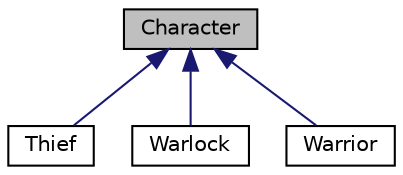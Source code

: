digraph "Character"
{
  edge [fontname="Helvetica",fontsize="10",labelfontname="Helvetica",labelfontsize="10"];
  node [fontname="Helvetica",fontsize="10",shape=record];
  Node1 [label="Character",height=0.2,width=0.4,color="black", fillcolor="grey75", style="filled", fontcolor="black"];
  Node1 -> Node2 [dir="back",color="midnightblue",fontsize="10",style="solid",fontname="Helvetica"];
  Node2 [label="Thief",height=0.2,width=0.4,color="black", fillcolor="white", style="filled",URL="$classThief.html",tooltip="Classe que representa um ladino. "];
  Node1 -> Node3 [dir="back",color="midnightblue",fontsize="10",style="solid",fontname="Helvetica"];
  Node3 [label="Warlock",height=0.2,width=0.4,color="black", fillcolor="white", style="filled",URL="$classWarlock.html",tooltip="Classe que representa um mago. "];
  Node1 -> Node4 [dir="back",color="midnightblue",fontsize="10",style="solid",fontname="Helvetica"];
  Node4 [label="Warrior",height=0.2,width=0.4,color="black", fillcolor="white", style="filled",URL="$classWarrior.html",tooltip="Classe que representa um guerreiro. "];
}
